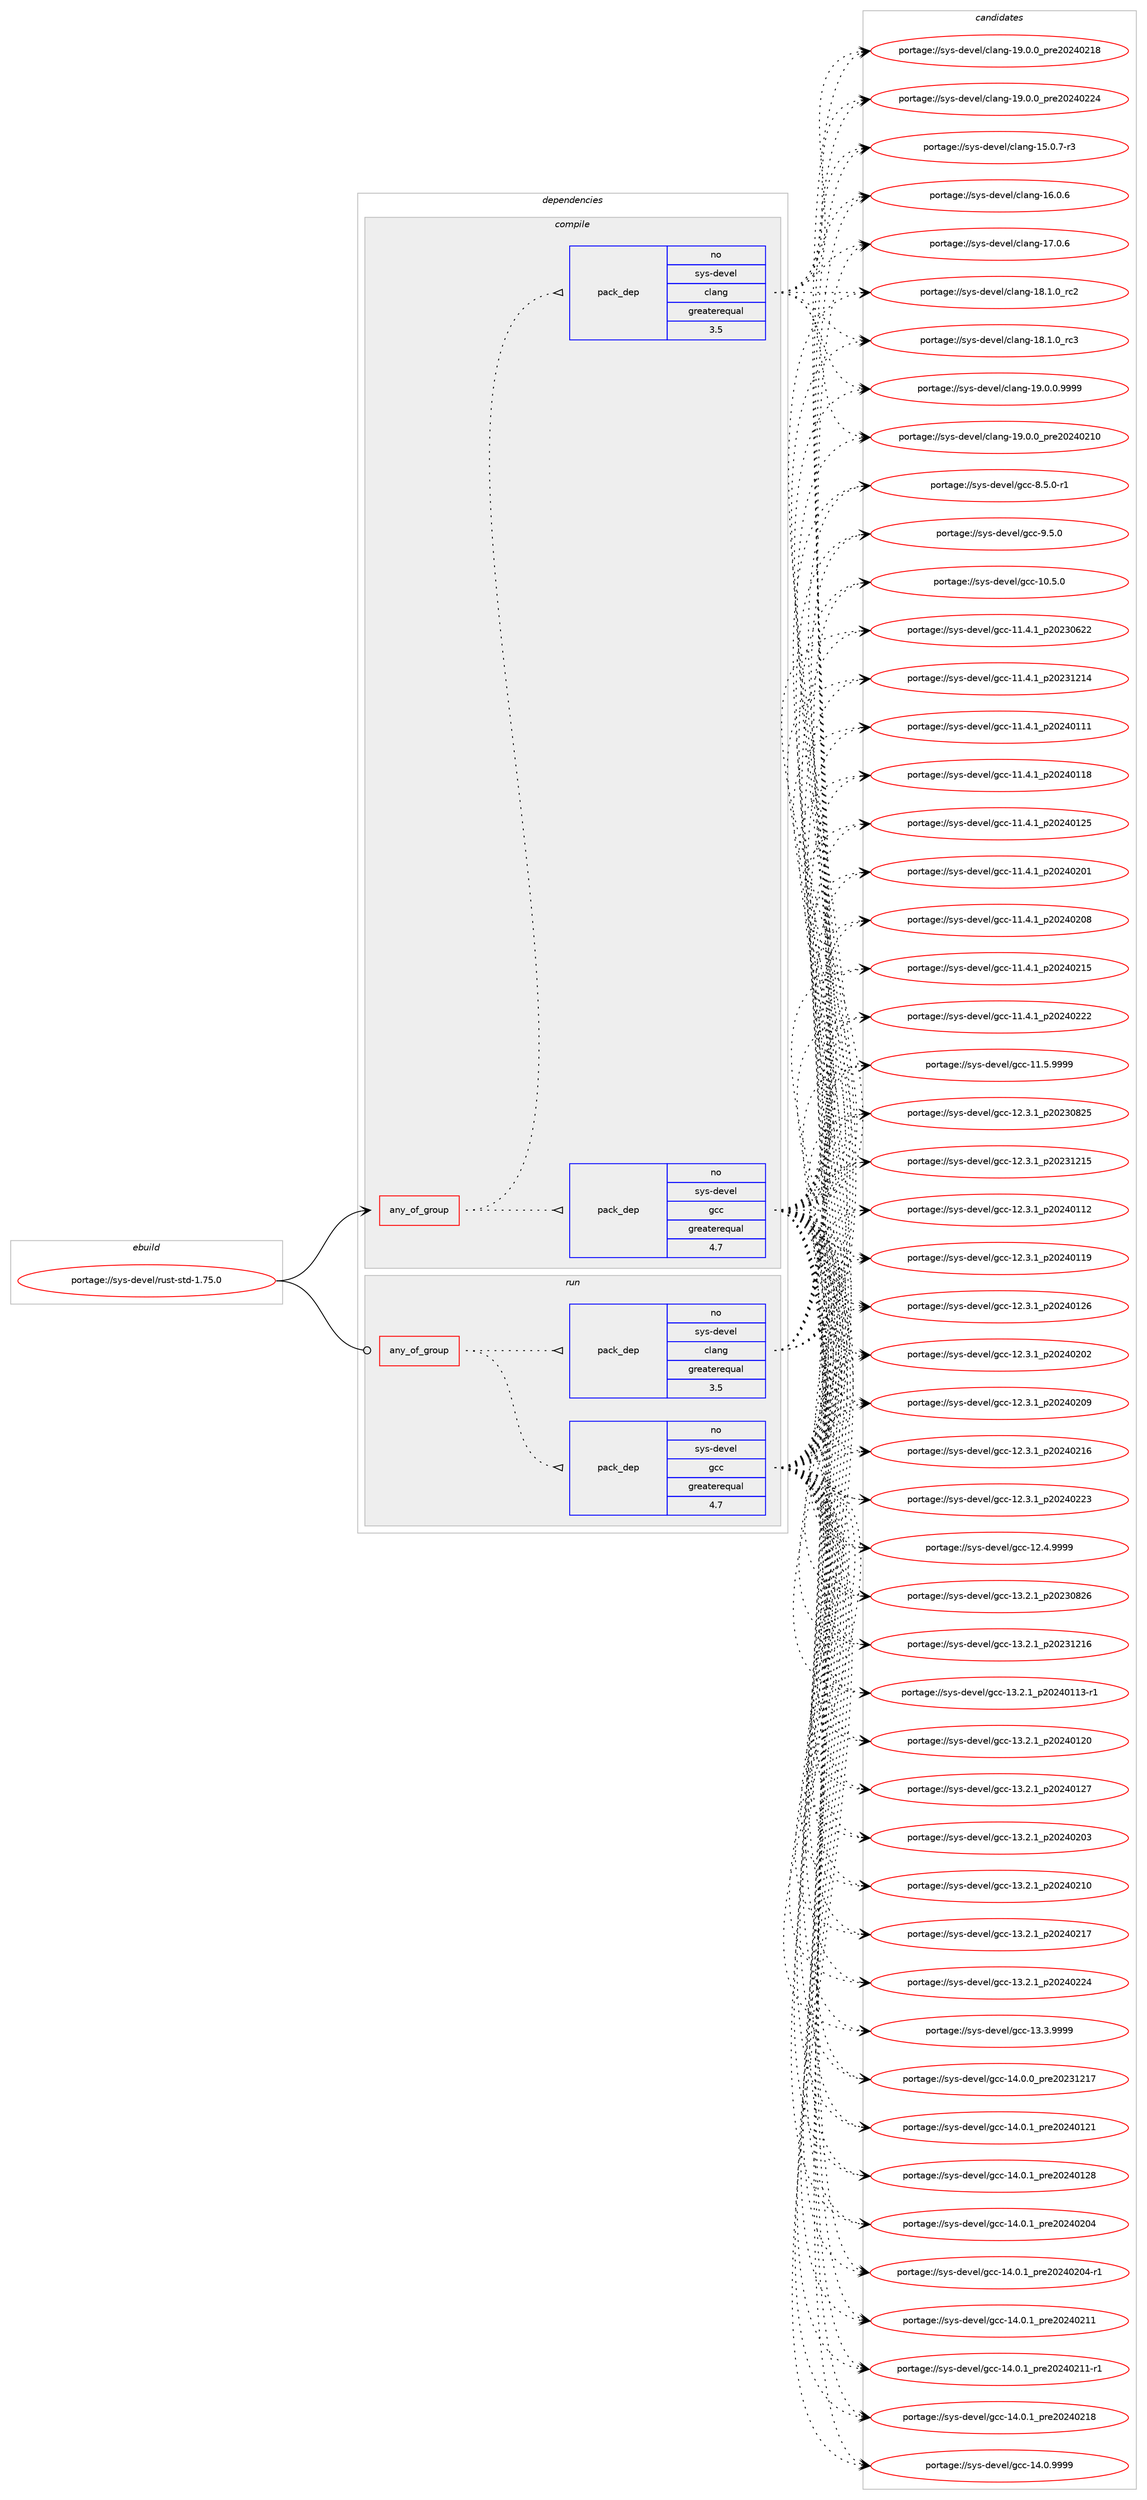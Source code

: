 digraph prolog {

# *************
# Graph options
# *************

newrank=true;
concentrate=true;
compound=true;
graph [rankdir=LR,fontname=Helvetica,fontsize=10,ranksep=1.5];#, ranksep=2.5, nodesep=0.2];
edge  [arrowhead=vee];
node  [fontname=Helvetica,fontsize=10];

# **********
# The ebuild
# **********

subgraph cluster_leftcol {
color=gray;
rank=same;
label=<<i>ebuild</i>>;
id [label="portage://sys-devel/rust-std-1.75.0", color=red, width=4, href="../sys-devel/rust-std-1.75.0.svg"];
}

# ****************
# The dependencies
# ****************

subgraph cluster_midcol {
color=gray;
label=<<i>dependencies</i>>;
subgraph cluster_compile {
fillcolor="#eeeeee";
style=filled;
label=<<i>compile</i>>;
subgraph any184 {
dependency20160 [label=<<TABLE BORDER="0" CELLBORDER="1" CELLSPACING="0" CELLPADDING="4"><TR><TD CELLPADDING="10">any_of_group</TD></TR></TABLE>>, shape=none, color=red];subgraph pack6268 {
dependency20161 [label=<<TABLE BORDER="0" CELLBORDER="1" CELLSPACING="0" CELLPADDING="4" WIDTH="220"><TR><TD ROWSPAN="6" CELLPADDING="30">pack_dep</TD></TR><TR><TD WIDTH="110">no</TD></TR><TR><TD>sys-devel</TD></TR><TR><TD>gcc</TD></TR><TR><TD>greaterequal</TD></TR><TR><TD>4.7</TD></TR></TABLE>>, shape=none, color=blue];
}
dependency20160:e -> dependency20161:w [weight=20,style="dotted",arrowhead="oinv"];
subgraph pack6269 {
dependency20162 [label=<<TABLE BORDER="0" CELLBORDER="1" CELLSPACING="0" CELLPADDING="4" WIDTH="220"><TR><TD ROWSPAN="6" CELLPADDING="30">pack_dep</TD></TR><TR><TD WIDTH="110">no</TD></TR><TR><TD>sys-devel</TD></TR><TR><TD>clang</TD></TR><TR><TD>greaterequal</TD></TR><TR><TD>3.5</TD></TR></TABLE>>, shape=none, color=blue];
}
dependency20160:e -> dependency20162:w [weight=20,style="dotted",arrowhead="oinv"];
}
id:e -> dependency20160:w [weight=20,style="solid",arrowhead="vee"];
}
subgraph cluster_compileandrun {
fillcolor="#eeeeee";
style=filled;
label=<<i>compile and run</i>>;
}
subgraph cluster_run {
fillcolor="#eeeeee";
style=filled;
label=<<i>run</i>>;
subgraph any185 {
dependency20163 [label=<<TABLE BORDER="0" CELLBORDER="1" CELLSPACING="0" CELLPADDING="4"><TR><TD CELLPADDING="10">any_of_group</TD></TR></TABLE>>, shape=none, color=red];subgraph pack6270 {
dependency20164 [label=<<TABLE BORDER="0" CELLBORDER="1" CELLSPACING="0" CELLPADDING="4" WIDTH="220"><TR><TD ROWSPAN="6" CELLPADDING="30">pack_dep</TD></TR><TR><TD WIDTH="110">no</TD></TR><TR><TD>sys-devel</TD></TR><TR><TD>gcc</TD></TR><TR><TD>greaterequal</TD></TR><TR><TD>4.7</TD></TR></TABLE>>, shape=none, color=blue];
}
dependency20163:e -> dependency20164:w [weight=20,style="dotted",arrowhead="oinv"];
subgraph pack6271 {
dependency20165 [label=<<TABLE BORDER="0" CELLBORDER="1" CELLSPACING="0" CELLPADDING="4" WIDTH="220"><TR><TD ROWSPAN="6" CELLPADDING="30">pack_dep</TD></TR><TR><TD WIDTH="110">no</TD></TR><TR><TD>sys-devel</TD></TR><TR><TD>clang</TD></TR><TR><TD>greaterequal</TD></TR><TR><TD>3.5</TD></TR></TABLE>>, shape=none, color=blue];
}
dependency20163:e -> dependency20165:w [weight=20,style="dotted",arrowhead="oinv"];
}
id:e -> dependency20163:w [weight=20,style="solid",arrowhead="odot"];
}
}

# **************
# The candidates
# **************

subgraph cluster_choices {
rank=same;
color=gray;
label=<<i>candidates</i>>;

subgraph choice6268 {
color=black;
nodesep=1;
choice1151211154510010111810110847103999945494846534648 [label="portage://sys-devel/gcc-10.5.0", color=red, width=4,href="../sys-devel/gcc-10.5.0.svg"];
choice1151211154510010111810110847103999945494946524649951125048505148545050 [label="portage://sys-devel/gcc-11.4.1_p20230622", color=red, width=4,href="../sys-devel/gcc-11.4.1_p20230622.svg"];
choice1151211154510010111810110847103999945494946524649951125048505149504952 [label="portage://sys-devel/gcc-11.4.1_p20231214", color=red, width=4,href="../sys-devel/gcc-11.4.1_p20231214.svg"];
choice1151211154510010111810110847103999945494946524649951125048505248494949 [label="portage://sys-devel/gcc-11.4.1_p20240111", color=red, width=4,href="../sys-devel/gcc-11.4.1_p20240111.svg"];
choice1151211154510010111810110847103999945494946524649951125048505248494956 [label="portage://sys-devel/gcc-11.4.1_p20240118", color=red, width=4,href="../sys-devel/gcc-11.4.1_p20240118.svg"];
choice1151211154510010111810110847103999945494946524649951125048505248495053 [label="portage://sys-devel/gcc-11.4.1_p20240125", color=red, width=4,href="../sys-devel/gcc-11.4.1_p20240125.svg"];
choice1151211154510010111810110847103999945494946524649951125048505248504849 [label="portage://sys-devel/gcc-11.4.1_p20240201", color=red, width=4,href="../sys-devel/gcc-11.4.1_p20240201.svg"];
choice1151211154510010111810110847103999945494946524649951125048505248504856 [label="portage://sys-devel/gcc-11.4.1_p20240208", color=red, width=4,href="../sys-devel/gcc-11.4.1_p20240208.svg"];
choice1151211154510010111810110847103999945494946524649951125048505248504953 [label="portage://sys-devel/gcc-11.4.1_p20240215", color=red, width=4,href="../sys-devel/gcc-11.4.1_p20240215.svg"];
choice1151211154510010111810110847103999945494946524649951125048505248505050 [label="portage://sys-devel/gcc-11.4.1_p20240222", color=red, width=4,href="../sys-devel/gcc-11.4.1_p20240222.svg"];
choice1151211154510010111810110847103999945494946534657575757 [label="portage://sys-devel/gcc-11.5.9999", color=red, width=4,href="../sys-devel/gcc-11.5.9999.svg"];
choice1151211154510010111810110847103999945495046514649951125048505148565053 [label="portage://sys-devel/gcc-12.3.1_p20230825", color=red, width=4,href="../sys-devel/gcc-12.3.1_p20230825.svg"];
choice1151211154510010111810110847103999945495046514649951125048505149504953 [label="portage://sys-devel/gcc-12.3.1_p20231215", color=red, width=4,href="../sys-devel/gcc-12.3.1_p20231215.svg"];
choice1151211154510010111810110847103999945495046514649951125048505248494950 [label="portage://sys-devel/gcc-12.3.1_p20240112", color=red, width=4,href="../sys-devel/gcc-12.3.1_p20240112.svg"];
choice1151211154510010111810110847103999945495046514649951125048505248494957 [label="portage://sys-devel/gcc-12.3.1_p20240119", color=red, width=4,href="../sys-devel/gcc-12.3.1_p20240119.svg"];
choice1151211154510010111810110847103999945495046514649951125048505248495054 [label="portage://sys-devel/gcc-12.3.1_p20240126", color=red, width=4,href="../sys-devel/gcc-12.3.1_p20240126.svg"];
choice1151211154510010111810110847103999945495046514649951125048505248504850 [label="portage://sys-devel/gcc-12.3.1_p20240202", color=red, width=4,href="../sys-devel/gcc-12.3.1_p20240202.svg"];
choice1151211154510010111810110847103999945495046514649951125048505248504857 [label="portage://sys-devel/gcc-12.3.1_p20240209", color=red, width=4,href="../sys-devel/gcc-12.3.1_p20240209.svg"];
choice1151211154510010111810110847103999945495046514649951125048505248504954 [label="portage://sys-devel/gcc-12.3.1_p20240216", color=red, width=4,href="../sys-devel/gcc-12.3.1_p20240216.svg"];
choice1151211154510010111810110847103999945495046514649951125048505248505051 [label="portage://sys-devel/gcc-12.3.1_p20240223", color=red, width=4,href="../sys-devel/gcc-12.3.1_p20240223.svg"];
choice1151211154510010111810110847103999945495046524657575757 [label="portage://sys-devel/gcc-12.4.9999", color=red, width=4,href="../sys-devel/gcc-12.4.9999.svg"];
choice1151211154510010111810110847103999945495146504649951125048505148565054 [label="portage://sys-devel/gcc-13.2.1_p20230826", color=red, width=4,href="../sys-devel/gcc-13.2.1_p20230826.svg"];
choice1151211154510010111810110847103999945495146504649951125048505149504954 [label="portage://sys-devel/gcc-13.2.1_p20231216", color=red, width=4,href="../sys-devel/gcc-13.2.1_p20231216.svg"];
choice11512111545100101118101108471039999454951465046499511250485052484949514511449 [label="portage://sys-devel/gcc-13.2.1_p20240113-r1", color=red, width=4,href="../sys-devel/gcc-13.2.1_p20240113-r1.svg"];
choice1151211154510010111810110847103999945495146504649951125048505248495048 [label="portage://sys-devel/gcc-13.2.1_p20240120", color=red, width=4,href="../sys-devel/gcc-13.2.1_p20240120.svg"];
choice1151211154510010111810110847103999945495146504649951125048505248495055 [label="portage://sys-devel/gcc-13.2.1_p20240127", color=red, width=4,href="../sys-devel/gcc-13.2.1_p20240127.svg"];
choice1151211154510010111810110847103999945495146504649951125048505248504851 [label="portage://sys-devel/gcc-13.2.1_p20240203", color=red, width=4,href="../sys-devel/gcc-13.2.1_p20240203.svg"];
choice1151211154510010111810110847103999945495146504649951125048505248504948 [label="portage://sys-devel/gcc-13.2.1_p20240210", color=red, width=4,href="../sys-devel/gcc-13.2.1_p20240210.svg"];
choice1151211154510010111810110847103999945495146504649951125048505248504955 [label="portage://sys-devel/gcc-13.2.1_p20240217", color=red, width=4,href="../sys-devel/gcc-13.2.1_p20240217.svg"];
choice1151211154510010111810110847103999945495146504649951125048505248505052 [label="portage://sys-devel/gcc-13.2.1_p20240224", color=red, width=4,href="../sys-devel/gcc-13.2.1_p20240224.svg"];
choice1151211154510010111810110847103999945495146514657575757 [label="portage://sys-devel/gcc-13.3.9999", color=red, width=4,href="../sys-devel/gcc-13.3.9999.svg"];
choice1151211154510010111810110847103999945495246484648951121141015048505149504955 [label="portage://sys-devel/gcc-14.0.0_pre20231217", color=red, width=4,href="../sys-devel/gcc-14.0.0_pre20231217.svg"];
choice1151211154510010111810110847103999945495246484649951121141015048505248495049 [label="portage://sys-devel/gcc-14.0.1_pre20240121", color=red, width=4,href="../sys-devel/gcc-14.0.1_pre20240121.svg"];
choice1151211154510010111810110847103999945495246484649951121141015048505248495056 [label="portage://sys-devel/gcc-14.0.1_pre20240128", color=red, width=4,href="../sys-devel/gcc-14.0.1_pre20240128.svg"];
choice1151211154510010111810110847103999945495246484649951121141015048505248504852 [label="portage://sys-devel/gcc-14.0.1_pre20240204", color=red, width=4,href="../sys-devel/gcc-14.0.1_pre20240204.svg"];
choice11512111545100101118101108471039999454952464846499511211410150485052485048524511449 [label="portage://sys-devel/gcc-14.0.1_pre20240204-r1", color=red, width=4,href="../sys-devel/gcc-14.0.1_pre20240204-r1.svg"];
choice1151211154510010111810110847103999945495246484649951121141015048505248504949 [label="portage://sys-devel/gcc-14.0.1_pre20240211", color=red, width=4,href="../sys-devel/gcc-14.0.1_pre20240211.svg"];
choice11512111545100101118101108471039999454952464846499511211410150485052485049494511449 [label="portage://sys-devel/gcc-14.0.1_pre20240211-r1", color=red, width=4,href="../sys-devel/gcc-14.0.1_pre20240211-r1.svg"];
choice1151211154510010111810110847103999945495246484649951121141015048505248504956 [label="portage://sys-devel/gcc-14.0.1_pre20240218", color=red, width=4,href="../sys-devel/gcc-14.0.1_pre20240218.svg"];
choice1151211154510010111810110847103999945495246484657575757 [label="portage://sys-devel/gcc-14.0.9999", color=red, width=4,href="../sys-devel/gcc-14.0.9999.svg"];
choice115121115451001011181011084710399994556465346484511449 [label="portage://sys-devel/gcc-8.5.0-r1", color=red, width=4,href="../sys-devel/gcc-8.5.0-r1.svg"];
choice11512111545100101118101108471039999455746534648 [label="portage://sys-devel/gcc-9.5.0", color=red, width=4,href="../sys-devel/gcc-9.5.0.svg"];
dependency20161:e -> choice1151211154510010111810110847103999945494846534648:w [style=dotted,weight="100"];
dependency20161:e -> choice1151211154510010111810110847103999945494946524649951125048505148545050:w [style=dotted,weight="100"];
dependency20161:e -> choice1151211154510010111810110847103999945494946524649951125048505149504952:w [style=dotted,weight="100"];
dependency20161:e -> choice1151211154510010111810110847103999945494946524649951125048505248494949:w [style=dotted,weight="100"];
dependency20161:e -> choice1151211154510010111810110847103999945494946524649951125048505248494956:w [style=dotted,weight="100"];
dependency20161:e -> choice1151211154510010111810110847103999945494946524649951125048505248495053:w [style=dotted,weight="100"];
dependency20161:e -> choice1151211154510010111810110847103999945494946524649951125048505248504849:w [style=dotted,weight="100"];
dependency20161:e -> choice1151211154510010111810110847103999945494946524649951125048505248504856:w [style=dotted,weight="100"];
dependency20161:e -> choice1151211154510010111810110847103999945494946524649951125048505248504953:w [style=dotted,weight="100"];
dependency20161:e -> choice1151211154510010111810110847103999945494946524649951125048505248505050:w [style=dotted,weight="100"];
dependency20161:e -> choice1151211154510010111810110847103999945494946534657575757:w [style=dotted,weight="100"];
dependency20161:e -> choice1151211154510010111810110847103999945495046514649951125048505148565053:w [style=dotted,weight="100"];
dependency20161:e -> choice1151211154510010111810110847103999945495046514649951125048505149504953:w [style=dotted,weight="100"];
dependency20161:e -> choice1151211154510010111810110847103999945495046514649951125048505248494950:w [style=dotted,weight="100"];
dependency20161:e -> choice1151211154510010111810110847103999945495046514649951125048505248494957:w [style=dotted,weight="100"];
dependency20161:e -> choice1151211154510010111810110847103999945495046514649951125048505248495054:w [style=dotted,weight="100"];
dependency20161:e -> choice1151211154510010111810110847103999945495046514649951125048505248504850:w [style=dotted,weight="100"];
dependency20161:e -> choice1151211154510010111810110847103999945495046514649951125048505248504857:w [style=dotted,weight="100"];
dependency20161:e -> choice1151211154510010111810110847103999945495046514649951125048505248504954:w [style=dotted,weight="100"];
dependency20161:e -> choice1151211154510010111810110847103999945495046514649951125048505248505051:w [style=dotted,weight="100"];
dependency20161:e -> choice1151211154510010111810110847103999945495046524657575757:w [style=dotted,weight="100"];
dependency20161:e -> choice1151211154510010111810110847103999945495146504649951125048505148565054:w [style=dotted,weight="100"];
dependency20161:e -> choice1151211154510010111810110847103999945495146504649951125048505149504954:w [style=dotted,weight="100"];
dependency20161:e -> choice11512111545100101118101108471039999454951465046499511250485052484949514511449:w [style=dotted,weight="100"];
dependency20161:e -> choice1151211154510010111810110847103999945495146504649951125048505248495048:w [style=dotted,weight="100"];
dependency20161:e -> choice1151211154510010111810110847103999945495146504649951125048505248495055:w [style=dotted,weight="100"];
dependency20161:e -> choice1151211154510010111810110847103999945495146504649951125048505248504851:w [style=dotted,weight="100"];
dependency20161:e -> choice1151211154510010111810110847103999945495146504649951125048505248504948:w [style=dotted,weight="100"];
dependency20161:e -> choice1151211154510010111810110847103999945495146504649951125048505248504955:w [style=dotted,weight="100"];
dependency20161:e -> choice1151211154510010111810110847103999945495146504649951125048505248505052:w [style=dotted,weight="100"];
dependency20161:e -> choice1151211154510010111810110847103999945495146514657575757:w [style=dotted,weight="100"];
dependency20161:e -> choice1151211154510010111810110847103999945495246484648951121141015048505149504955:w [style=dotted,weight="100"];
dependency20161:e -> choice1151211154510010111810110847103999945495246484649951121141015048505248495049:w [style=dotted,weight="100"];
dependency20161:e -> choice1151211154510010111810110847103999945495246484649951121141015048505248495056:w [style=dotted,weight="100"];
dependency20161:e -> choice1151211154510010111810110847103999945495246484649951121141015048505248504852:w [style=dotted,weight="100"];
dependency20161:e -> choice11512111545100101118101108471039999454952464846499511211410150485052485048524511449:w [style=dotted,weight="100"];
dependency20161:e -> choice1151211154510010111810110847103999945495246484649951121141015048505248504949:w [style=dotted,weight="100"];
dependency20161:e -> choice11512111545100101118101108471039999454952464846499511211410150485052485049494511449:w [style=dotted,weight="100"];
dependency20161:e -> choice1151211154510010111810110847103999945495246484649951121141015048505248504956:w [style=dotted,weight="100"];
dependency20161:e -> choice1151211154510010111810110847103999945495246484657575757:w [style=dotted,weight="100"];
dependency20161:e -> choice115121115451001011181011084710399994556465346484511449:w [style=dotted,weight="100"];
dependency20161:e -> choice11512111545100101118101108471039999455746534648:w [style=dotted,weight="100"];
}
subgraph choice6269 {
color=black;
nodesep=1;
choice11512111545100101118101108479910897110103454953464846554511451 [label="portage://sys-devel/clang-15.0.7-r3", color=red, width=4,href="../sys-devel/clang-15.0.7-r3.svg"];
choice1151211154510010111810110847991089711010345495446484654 [label="portage://sys-devel/clang-16.0.6", color=red, width=4,href="../sys-devel/clang-16.0.6.svg"];
choice1151211154510010111810110847991089711010345495546484654 [label="portage://sys-devel/clang-17.0.6", color=red, width=4,href="../sys-devel/clang-17.0.6.svg"];
choice1151211154510010111810110847991089711010345495646494648951149950 [label="portage://sys-devel/clang-18.1.0_rc2", color=red, width=4,href="../sys-devel/clang-18.1.0_rc2.svg"];
choice1151211154510010111810110847991089711010345495646494648951149951 [label="portage://sys-devel/clang-18.1.0_rc3", color=red, width=4,href="../sys-devel/clang-18.1.0_rc3.svg"];
choice11512111545100101118101108479910897110103454957464846484657575757 [label="portage://sys-devel/clang-19.0.0.9999", color=red, width=4,href="../sys-devel/clang-19.0.0.9999.svg"];
choice1151211154510010111810110847991089711010345495746484648951121141015048505248504948 [label="portage://sys-devel/clang-19.0.0_pre20240210", color=red, width=4,href="../sys-devel/clang-19.0.0_pre20240210.svg"];
choice1151211154510010111810110847991089711010345495746484648951121141015048505248504956 [label="portage://sys-devel/clang-19.0.0_pre20240218", color=red, width=4,href="../sys-devel/clang-19.0.0_pre20240218.svg"];
choice1151211154510010111810110847991089711010345495746484648951121141015048505248505052 [label="portage://sys-devel/clang-19.0.0_pre20240224", color=red, width=4,href="../sys-devel/clang-19.0.0_pre20240224.svg"];
dependency20162:e -> choice11512111545100101118101108479910897110103454953464846554511451:w [style=dotted,weight="100"];
dependency20162:e -> choice1151211154510010111810110847991089711010345495446484654:w [style=dotted,weight="100"];
dependency20162:e -> choice1151211154510010111810110847991089711010345495546484654:w [style=dotted,weight="100"];
dependency20162:e -> choice1151211154510010111810110847991089711010345495646494648951149950:w [style=dotted,weight="100"];
dependency20162:e -> choice1151211154510010111810110847991089711010345495646494648951149951:w [style=dotted,weight="100"];
dependency20162:e -> choice11512111545100101118101108479910897110103454957464846484657575757:w [style=dotted,weight="100"];
dependency20162:e -> choice1151211154510010111810110847991089711010345495746484648951121141015048505248504948:w [style=dotted,weight="100"];
dependency20162:e -> choice1151211154510010111810110847991089711010345495746484648951121141015048505248504956:w [style=dotted,weight="100"];
dependency20162:e -> choice1151211154510010111810110847991089711010345495746484648951121141015048505248505052:w [style=dotted,weight="100"];
}
subgraph choice6270 {
color=black;
nodesep=1;
choice1151211154510010111810110847103999945494846534648 [label="portage://sys-devel/gcc-10.5.0", color=red, width=4,href="../sys-devel/gcc-10.5.0.svg"];
choice1151211154510010111810110847103999945494946524649951125048505148545050 [label="portage://sys-devel/gcc-11.4.1_p20230622", color=red, width=4,href="../sys-devel/gcc-11.4.1_p20230622.svg"];
choice1151211154510010111810110847103999945494946524649951125048505149504952 [label="portage://sys-devel/gcc-11.4.1_p20231214", color=red, width=4,href="../sys-devel/gcc-11.4.1_p20231214.svg"];
choice1151211154510010111810110847103999945494946524649951125048505248494949 [label="portage://sys-devel/gcc-11.4.1_p20240111", color=red, width=4,href="../sys-devel/gcc-11.4.1_p20240111.svg"];
choice1151211154510010111810110847103999945494946524649951125048505248494956 [label="portage://sys-devel/gcc-11.4.1_p20240118", color=red, width=4,href="../sys-devel/gcc-11.4.1_p20240118.svg"];
choice1151211154510010111810110847103999945494946524649951125048505248495053 [label="portage://sys-devel/gcc-11.4.1_p20240125", color=red, width=4,href="../sys-devel/gcc-11.4.1_p20240125.svg"];
choice1151211154510010111810110847103999945494946524649951125048505248504849 [label="portage://sys-devel/gcc-11.4.1_p20240201", color=red, width=4,href="../sys-devel/gcc-11.4.1_p20240201.svg"];
choice1151211154510010111810110847103999945494946524649951125048505248504856 [label="portage://sys-devel/gcc-11.4.1_p20240208", color=red, width=4,href="../sys-devel/gcc-11.4.1_p20240208.svg"];
choice1151211154510010111810110847103999945494946524649951125048505248504953 [label="portage://sys-devel/gcc-11.4.1_p20240215", color=red, width=4,href="../sys-devel/gcc-11.4.1_p20240215.svg"];
choice1151211154510010111810110847103999945494946524649951125048505248505050 [label="portage://sys-devel/gcc-11.4.1_p20240222", color=red, width=4,href="../sys-devel/gcc-11.4.1_p20240222.svg"];
choice1151211154510010111810110847103999945494946534657575757 [label="portage://sys-devel/gcc-11.5.9999", color=red, width=4,href="../sys-devel/gcc-11.5.9999.svg"];
choice1151211154510010111810110847103999945495046514649951125048505148565053 [label="portage://sys-devel/gcc-12.3.1_p20230825", color=red, width=4,href="../sys-devel/gcc-12.3.1_p20230825.svg"];
choice1151211154510010111810110847103999945495046514649951125048505149504953 [label="portage://sys-devel/gcc-12.3.1_p20231215", color=red, width=4,href="../sys-devel/gcc-12.3.1_p20231215.svg"];
choice1151211154510010111810110847103999945495046514649951125048505248494950 [label="portage://sys-devel/gcc-12.3.1_p20240112", color=red, width=4,href="../sys-devel/gcc-12.3.1_p20240112.svg"];
choice1151211154510010111810110847103999945495046514649951125048505248494957 [label="portage://sys-devel/gcc-12.3.1_p20240119", color=red, width=4,href="../sys-devel/gcc-12.3.1_p20240119.svg"];
choice1151211154510010111810110847103999945495046514649951125048505248495054 [label="portage://sys-devel/gcc-12.3.1_p20240126", color=red, width=4,href="../sys-devel/gcc-12.3.1_p20240126.svg"];
choice1151211154510010111810110847103999945495046514649951125048505248504850 [label="portage://sys-devel/gcc-12.3.1_p20240202", color=red, width=4,href="../sys-devel/gcc-12.3.1_p20240202.svg"];
choice1151211154510010111810110847103999945495046514649951125048505248504857 [label="portage://sys-devel/gcc-12.3.1_p20240209", color=red, width=4,href="../sys-devel/gcc-12.3.1_p20240209.svg"];
choice1151211154510010111810110847103999945495046514649951125048505248504954 [label="portage://sys-devel/gcc-12.3.1_p20240216", color=red, width=4,href="../sys-devel/gcc-12.3.1_p20240216.svg"];
choice1151211154510010111810110847103999945495046514649951125048505248505051 [label="portage://sys-devel/gcc-12.3.1_p20240223", color=red, width=4,href="../sys-devel/gcc-12.3.1_p20240223.svg"];
choice1151211154510010111810110847103999945495046524657575757 [label="portage://sys-devel/gcc-12.4.9999", color=red, width=4,href="../sys-devel/gcc-12.4.9999.svg"];
choice1151211154510010111810110847103999945495146504649951125048505148565054 [label="portage://sys-devel/gcc-13.2.1_p20230826", color=red, width=4,href="../sys-devel/gcc-13.2.1_p20230826.svg"];
choice1151211154510010111810110847103999945495146504649951125048505149504954 [label="portage://sys-devel/gcc-13.2.1_p20231216", color=red, width=4,href="../sys-devel/gcc-13.2.1_p20231216.svg"];
choice11512111545100101118101108471039999454951465046499511250485052484949514511449 [label="portage://sys-devel/gcc-13.2.1_p20240113-r1", color=red, width=4,href="../sys-devel/gcc-13.2.1_p20240113-r1.svg"];
choice1151211154510010111810110847103999945495146504649951125048505248495048 [label="portage://sys-devel/gcc-13.2.1_p20240120", color=red, width=4,href="../sys-devel/gcc-13.2.1_p20240120.svg"];
choice1151211154510010111810110847103999945495146504649951125048505248495055 [label="portage://sys-devel/gcc-13.2.1_p20240127", color=red, width=4,href="../sys-devel/gcc-13.2.1_p20240127.svg"];
choice1151211154510010111810110847103999945495146504649951125048505248504851 [label="portage://sys-devel/gcc-13.2.1_p20240203", color=red, width=4,href="../sys-devel/gcc-13.2.1_p20240203.svg"];
choice1151211154510010111810110847103999945495146504649951125048505248504948 [label="portage://sys-devel/gcc-13.2.1_p20240210", color=red, width=4,href="../sys-devel/gcc-13.2.1_p20240210.svg"];
choice1151211154510010111810110847103999945495146504649951125048505248504955 [label="portage://sys-devel/gcc-13.2.1_p20240217", color=red, width=4,href="../sys-devel/gcc-13.2.1_p20240217.svg"];
choice1151211154510010111810110847103999945495146504649951125048505248505052 [label="portage://sys-devel/gcc-13.2.1_p20240224", color=red, width=4,href="../sys-devel/gcc-13.2.1_p20240224.svg"];
choice1151211154510010111810110847103999945495146514657575757 [label="portage://sys-devel/gcc-13.3.9999", color=red, width=4,href="../sys-devel/gcc-13.3.9999.svg"];
choice1151211154510010111810110847103999945495246484648951121141015048505149504955 [label="portage://sys-devel/gcc-14.0.0_pre20231217", color=red, width=4,href="../sys-devel/gcc-14.0.0_pre20231217.svg"];
choice1151211154510010111810110847103999945495246484649951121141015048505248495049 [label="portage://sys-devel/gcc-14.0.1_pre20240121", color=red, width=4,href="../sys-devel/gcc-14.0.1_pre20240121.svg"];
choice1151211154510010111810110847103999945495246484649951121141015048505248495056 [label="portage://sys-devel/gcc-14.0.1_pre20240128", color=red, width=4,href="../sys-devel/gcc-14.0.1_pre20240128.svg"];
choice1151211154510010111810110847103999945495246484649951121141015048505248504852 [label="portage://sys-devel/gcc-14.0.1_pre20240204", color=red, width=4,href="../sys-devel/gcc-14.0.1_pre20240204.svg"];
choice11512111545100101118101108471039999454952464846499511211410150485052485048524511449 [label="portage://sys-devel/gcc-14.0.1_pre20240204-r1", color=red, width=4,href="../sys-devel/gcc-14.0.1_pre20240204-r1.svg"];
choice1151211154510010111810110847103999945495246484649951121141015048505248504949 [label="portage://sys-devel/gcc-14.0.1_pre20240211", color=red, width=4,href="../sys-devel/gcc-14.0.1_pre20240211.svg"];
choice11512111545100101118101108471039999454952464846499511211410150485052485049494511449 [label="portage://sys-devel/gcc-14.0.1_pre20240211-r1", color=red, width=4,href="../sys-devel/gcc-14.0.1_pre20240211-r1.svg"];
choice1151211154510010111810110847103999945495246484649951121141015048505248504956 [label="portage://sys-devel/gcc-14.0.1_pre20240218", color=red, width=4,href="../sys-devel/gcc-14.0.1_pre20240218.svg"];
choice1151211154510010111810110847103999945495246484657575757 [label="portage://sys-devel/gcc-14.0.9999", color=red, width=4,href="../sys-devel/gcc-14.0.9999.svg"];
choice115121115451001011181011084710399994556465346484511449 [label="portage://sys-devel/gcc-8.5.0-r1", color=red, width=4,href="../sys-devel/gcc-8.5.0-r1.svg"];
choice11512111545100101118101108471039999455746534648 [label="portage://sys-devel/gcc-9.5.0", color=red, width=4,href="../sys-devel/gcc-9.5.0.svg"];
dependency20164:e -> choice1151211154510010111810110847103999945494846534648:w [style=dotted,weight="100"];
dependency20164:e -> choice1151211154510010111810110847103999945494946524649951125048505148545050:w [style=dotted,weight="100"];
dependency20164:e -> choice1151211154510010111810110847103999945494946524649951125048505149504952:w [style=dotted,weight="100"];
dependency20164:e -> choice1151211154510010111810110847103999945494946524649951125048505248494949:w [style=dotted,weight="100"];
dependency20164:e -> choice1151211154510010111810110847103999945494946524649951125048505248494956:w [style=dotted,weight="100"];
dependency20164:e -> choice1151211154510010111810110847103999945494946524649951125048505248495053:w [style=dotted,weight="100"];
dependency20164:e -> choice1151211154510010111810110847103999945494946524649951125048505248504849:w [style=dotted,weight="100"];
dependency20164:e -> choice1151211154510010111810110847103999945494946524649951125048505248504856:w [style=dotted,weight="100"];
dependency20164:e -> choice1151211154510010111810110847103999945494946524649951125048505248504953:w [style=dotted,weight="100"];
dependency20164:e -> choice1151211154510010111810110847103999945494946524649951125048505248505050:w [style=dotted,weight="100"];
dependency20164:e -> choice1151211154510010111810110847103999945494946534657575757:w [style=dotted,weight="100"];
dependency20164:e -> choice1151211154510010111810110847103999945495046514649951125048505148565053:w [style=dotted,weight="100"];
dependency20164:e -> choice1151211154510010111810110847103999945495046514649951125048505149504953:w [style=dotted,weight="100"];
dependency20164:e -> choice1151211154510010111810110847103999945495046514649951125048505248494950:w [style=dotted,weight="100"];
dependency20164:e -> choice1151211154510010111810110847103999945495046514649951125048505248494957:w [style=dotted,weight="100"];
dependency20164:e -> choice1151211154510010111810110847103999945495046514649951125048505248495054:w [style=dotted,weight="100"];
dependency20164:e -> choice1151211154510010111810110847103999945495046514649951125048505248504850:w [style=dotted,weight="100"];
dependency20164:e -> choice1151211154510010111810110847103999945495046514649951125048505248504857:w [style=dotted,weight="100"];
dependency20164:e -> choice1151211154510010111810110847103999945495046514649951125048505248504954:w [style=dotted,weight="100"];
dependency20164:e -> choice1151211154510010111810110847103999945495046514649951125048505248505051:w [style=dotted,weight="100"];
dependency20164:e -> choice1151211154510010111810110847103999945495046524657575757:w [style=dotted,weight="100"];
dependency20164:e -> choice1151211154510010111810110847103999945495146504649951125048505148565054:w [style=dotted,weight="100"];
dependency20164:e -> choice1151211154510010111810110847103999945495146504649951125048505149504954:w [style=dotted,weight="100"];
dependency20164:e -> choice11512111545100101118101108471039999454951465046499511250485052484949514511449:w [style=dotted,weight="100"];
dependency20164:e -> choice1151211154510010111810110847103999945495146504649951125048505248495048:w [style=dotted,weight="100"];
dependency20164:e -> choice1151211154510010111810110847103999945495146504649951125048505248495055:w [style=dotted,weight="100"];
dependency20164:e -> choice1151211154510010111810110847103999945495146504649951125048505248504851:w [style=dotted,weight="100"];
dependency20164:e -> choice1151211154510010111810110847103999945495146504649951125048505248504948:w [style=dotted,weight="100"];
dependency20164:e -> choice1151211154510010111810110847103999945495146504649951125048505248504955:w [style=dotted,weight="100"];
dependency20164:e -> choice1151211154510010111810110847103999945495146504649951125048505248505052:w [style=dotted,weight="100"];
dependency20164:e -> choice1151211154510010111810110847103999945495146514657575757:w [style=dotted,weight="100"];
dependency20164:e -> choice1151211154510010111810110847103999945495246484648951121141015048505149504955:w [style=dotted,weight="100"];
dependency20164:e -> choice1151211154510010111810110847103999945495246484649951121141015048505248495049:w [style=dotted,weight="100"];
dependency20164:e -> choice1151211154510010111810110847103999945495246484649951121141015048505248495056:w [style=dotted,weight="100"];
dependency20164:e -> choice1151211154510010111810110847103999945495246484649951121141015048505248504852:w [style=dotted,weight="100"];
dependency20164:e -> choice11512111545100101118101108471039999454952464846499511211410150485052485048524511449:w [style=dotted,weight="100"];
dependency20164:e -> choice1151211154510010111810110847103999945495246484649951121141015048505248504949:w [style=dotted,weight="100"];
dependency20164:e -> choice11512111545100101118101108471039999454952464846499511211410150485052485049494511449:w [style=dotted,weight="100"];
dependency20164:e -> choice1151211154510010111810110847103999945495246484649951121141015048505248504956:w [style=dotted,weight="100"];
dependency20164:e -> choice1151211154510010111810110847103999945495246484657575757:w [style=dotted,weight="100"];
dependency20164:e -> choice115121115451001011181011084710399994556465346484511449:w [style=dotted,weight="100"];
dependency20164:e -> choice11512111545100101118101108471039999455746534648:w [style=dotted,weight="100"];
}
subgraph choice6271 {
color=black;
nodesep=1;
choice11512111545100101118101108479910897110103454953464846554511451 [label="portage://sys-devel/clang-15.0.7-r3", color=red, width=4,href="../sys-devel/clang-15.0.7-r3.svg"];
choice1151211154510010111810110847991089711010345495446484654 [label="portage://sys-devel/clang-16.0.6", color=red, width=4,href="../sys-devel/clang-16.0.6.svg"];
choice1151211154510010111810110847991089711010345495546484654 [label="portage://sys-devel/clang-17.0.6", color=red, width=4,href="../sys-devel/clang-17.0.6.svg"];
choice1151211154510010111810110847991089711010345495646494648951149950 [label="portage://sys-devel/clang-18.1.0_rc2", color=red, width=4,href="../sys-devel/clang-18.1.0_rc2.svg"];
choice1151211154510010111810110847991089711010345495646494648951149951 [label="portage://sys-devel/clang-18.1.0_rc3", color=red, width=4,href="../sys-devel/clang-18.1.0_rc3.svg"];
choice11512111545100101118101108479910897110103454957464846484657575757 [label="portage://sys-devel/clang-19.0.0.9999", color=red, width=4,href="../sys-devel/clang-19.0.0.9999.svg"];
choice1151211154510010111810110847991089711010345495746484648951121141015048505248504948 [label="portage://sys-devel/clang-19.0.0_pre20240210", color=red, width=4,href="../sys-devel/clang-19.0.0_pre20240210.svg"];
choice1151211154510010111810110847991089711010345495746484648951121141015048505248504956 [label="portage://sys-devel/clang-19.0.0_pre20240218", color=red, width=4,href="../sys-devel/clang-19.0.0_pre20240218.svg"];
choice1151211154510010111810110847991089711010345495746484648951121141015048505248505052 [label="portage://sys-devel/clang-19.0.0_pre20240224", color=red, width=4,href="../sys-devel/clang-19.0.0_pre20240224.svg"];
dependency20165:e -> choice11512111545100101118101108479910897110103454953464846554511451:w [style=dotted,weight="100"];
dependency20165:e -> choice1151211154510010111810110847991089711010345495446484654:w [style=dotted,weight="100"];
dependency20165:e -> choice1151211154510010111810110847991089711010345495546484654:w [style=dotted,weight="100"];
dependency20165:e -> choice1151211154510010111810110847991089711010345495646494648951149950:w [style=dotted,weight="100"];
dependency20165:e -> choice1151211154510010111810110847991089711010345495646494648951149951:w [style=dotted,weight="100"];
dependency20165:e -> choice11512111545100101118101108479910897110103454957464846484657575757:w [style=dotted,weight="100"];
dependency20165:e -> choice1151211154510010111810110847991089711010345495746484648951121141015048505248504948:w [style=dotted,weight="100"];
dependency20165:e -> choice1151211154510010111810110847991089711010345495746484648951121141015048505248504956:w [style=dotted,weight="100"];
dependency20165:e -> choice1151211154510010111810110847991089711010345495746484648951121141015048505248505052:w [style=dotted,weight="100"];
}
}

}
